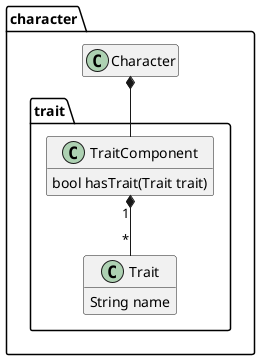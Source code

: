 @startuml

hide empty members

package character {

package trait {

class Trait {
  String name
}

class TraitComponent {
  bool hasTrait(Trait trait)
}

}


class Character

}

TraitComponent "1" *-- "*"  Trait
Character *--  TraitComponent

@enduml